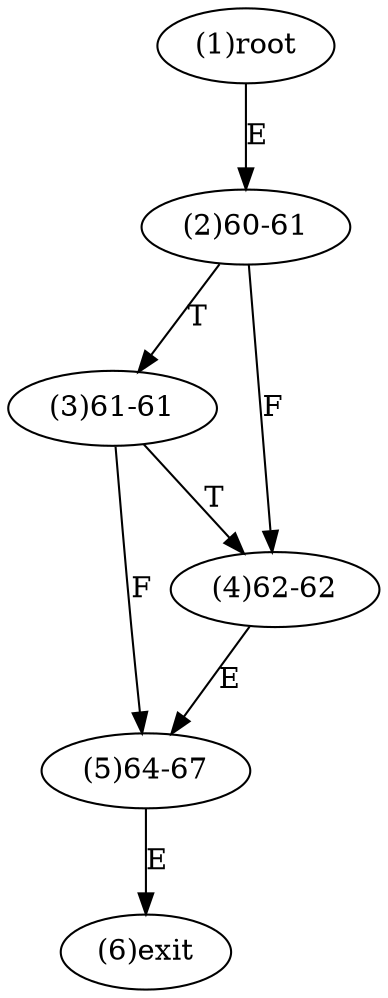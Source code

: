 digraph "" { 
1[ label="(1)root"];
2[ label="(2)60-61"];
3[ label="(3)61-61"];
4[ label="(4)62-62"];
5[ label="(5)64-67"];
6[ label="(6)exit"];
1->2[ label="E"];
2->4[ label="F"];
2->3[ label="T"];
3->5[ label="F"];
3->4[ label="T"];
4->5[ label="E"];
5->6[ label="E"];
}